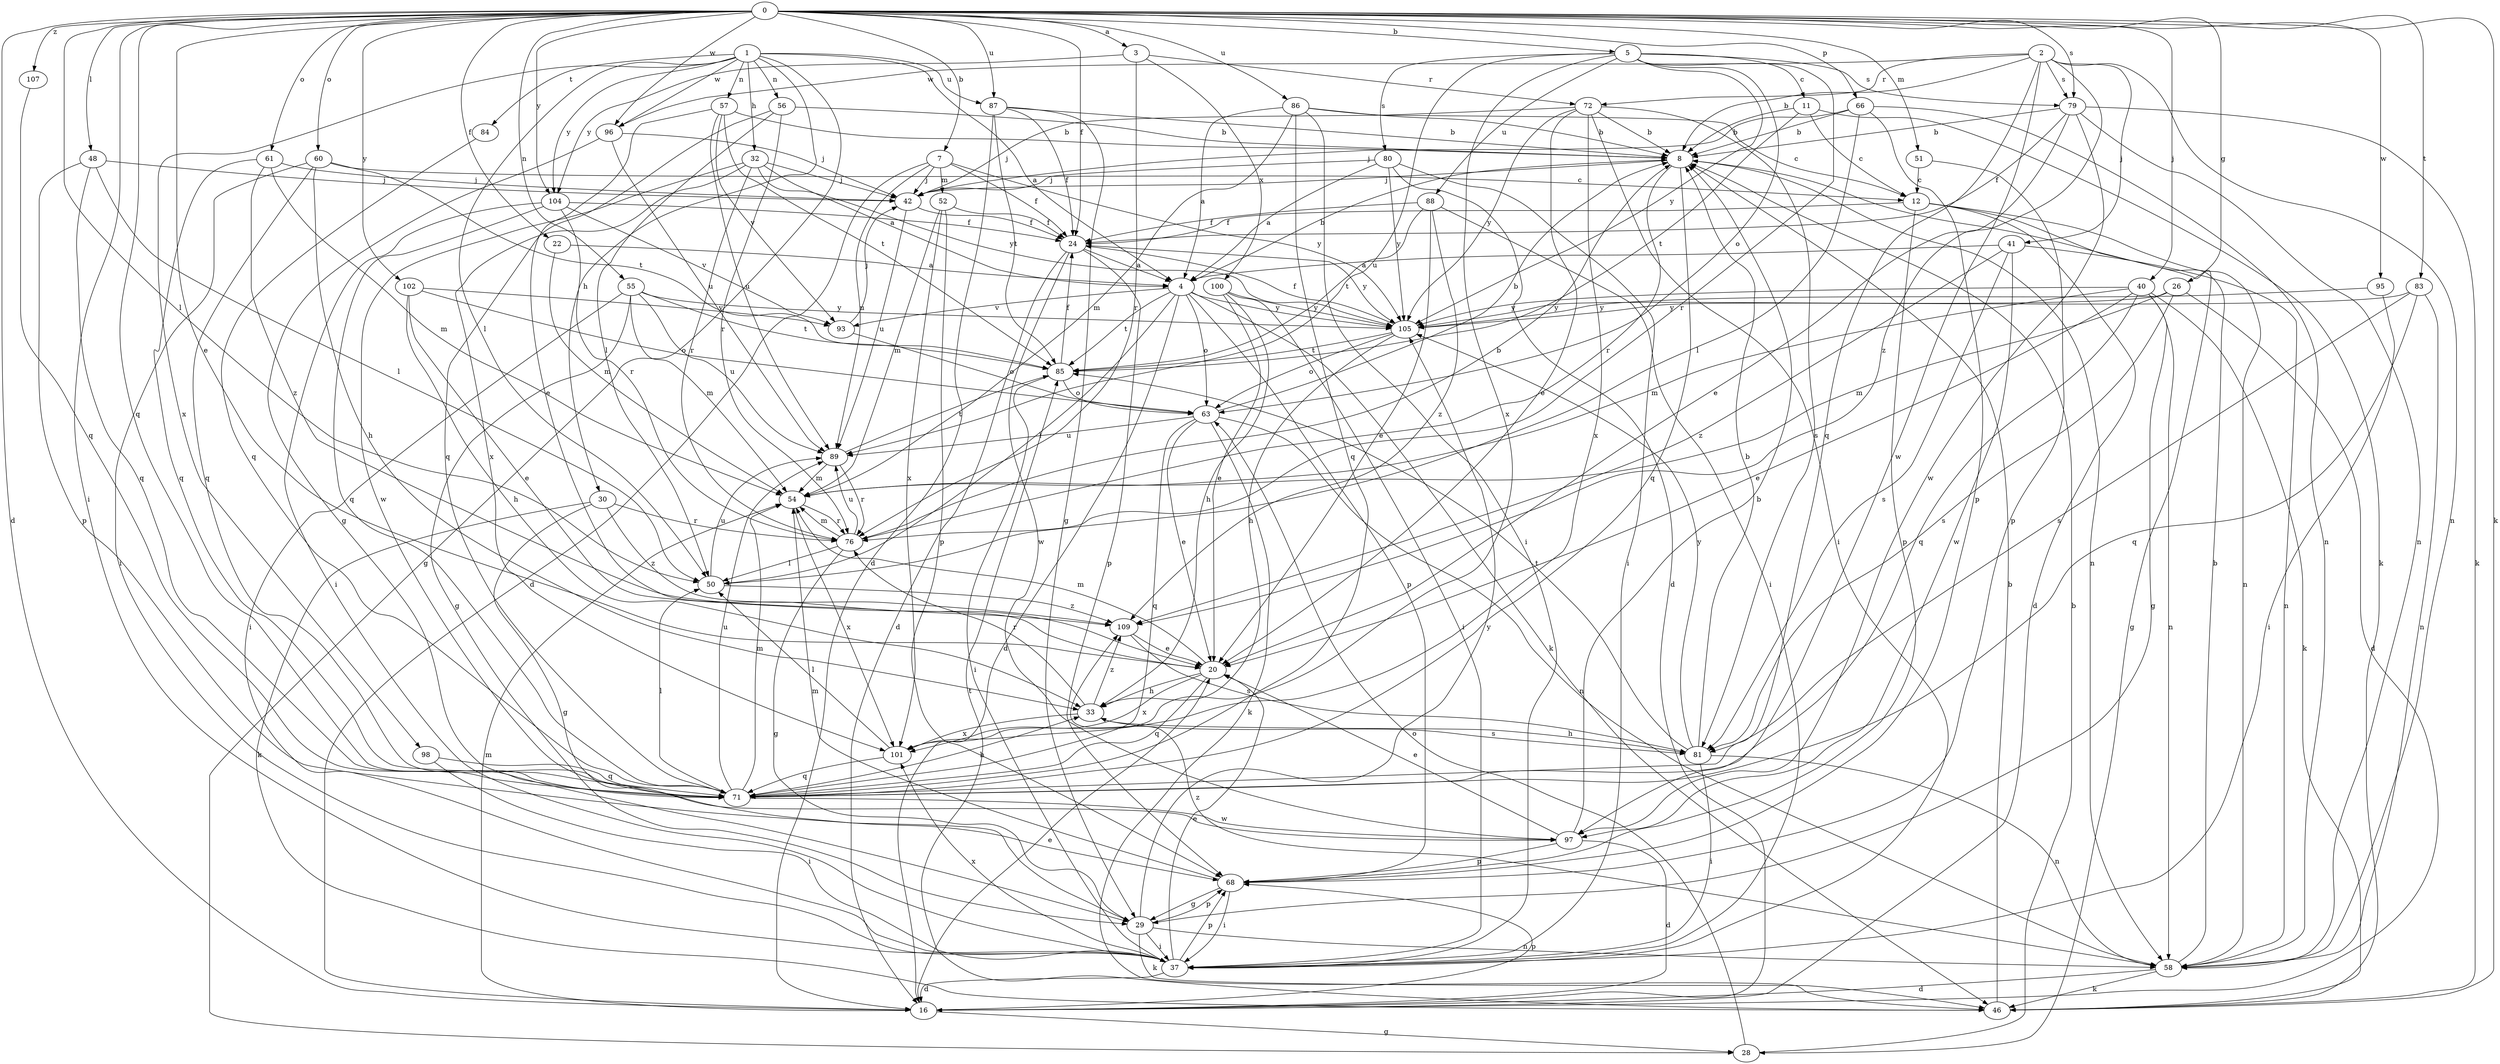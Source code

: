 strict digraph  {
0;
1;
2;
3;
4;
5;
7;
8;
11;
12;
16;
20;
22;
24;
26;
28;
29;
30;
32;
33;
37;
40;
41;
42;
46;
48;
50;
51;
52;
54;
55;
56;
57;
58;
60;
61;
63;
66;
68;
71;
72;
76;
79;
80;
81;
83;
84;
85;
86;
87;
88;
89;
93;
95;
96;
97;
98;
100;
101;
102;
104;
105;
107;
109;
0 -> 3  [label=a];
0 -> 5  [label=b];
0 -> 7  [label=b];
0 -> 16  [label=d];
0 -> 20  [label=e];
0 -> 22  [label=f];
0 -> 24  [label=f];
0 -> 26  [label=g];
0 -> 37  [label=i];
0 -> 40  [label=j];
0 -> 46  [label=k];
0 -> 48  [label=l];
0 -> 50  [label=l];
0 -> 51  [label=m];
0 -> 55  [label=n];
0 -> 60  [label=o];
0 -> 61  [label=o];
0 -> 66  [label=p];
0 -> 71  [label=q];
0 -> 79  [label=s];
0 -> 83  [label=t];
0 -> 86  [label=u];
0 -> 87  [label=u];
0 -> 95  [label=w];
0 -> 96  [label=w];
0 -> 102  [label=y];
0 -> 104  [label=y];
0 -> 107  [label=z];
1 -> 4  [label=a];
1 -> 28  [label=g];
1 -> 30  [label=h];
1 -> 32  [label=h];
1 -> 50  [label=l];
1 -> 56  [label=n];
1 -> 57  [label=n];
1 -> 84  [label=t];
1 -> 87  [label=u];
1 -> 96  [label=w];
1 -> 98  [label=x];
1 -> 104  [label=y];
2 -> 8  [label=b];
2 -> 41  [label=j];
2 -> 58  [label=n];
2 -> 71  [label=q];
2 -> 72  [label=r];
2 -> 79  [label=s];
2 -> 96  [label=w];
2 -> 97  [label=w];
2 -> 109  [label=z];
3 -> 72  [label=r];
3 -> 76  [label=r];
3 -> 100  [label=x];
3 -> 104  [label=y];
4 -> 8  [label=b];
4 -> 16  [label=d];
4 -> 46  [label=k];
4 -> 50  [label=l];
4 -> 63  [label=o];
4 -> 68  [label=p];
4 -> 85  [label=t];
4 -> 93  [label=v];
4 -> 105  [label=y];
5 -> 11  [label=c];
5 -> 63  [label=o];
5 -> 76  [label=r];
5 -> 79  [label=s];
5 -> 80  [label=s];
5 -> 88  [label=u];
5 -> 89  [label=u];
5 -> 101  [label=x];
5 -> 105  [label=y];
7 -> 16  [label=d];
7 -> 24  [label=f];
7 -> 42  [label=j];
7 -> 52  [label=m];
7 -> 89  [label=u];
7 -> 105  [label=y];
8 -> 42  [label=j];
8 -> 58  [label=n];
8 -> 71  [label=q];
8 -> 76  [label=r];
11 -> 8  [label=b];
11 -> 12  [label=c];
11 -> 46  [label=k];
11 -> 85  [label=t];
12 -> 16  [label=d];
12 -> 24  [label=f];
12 -> 28  [label=g];
12 -> 58  [label=n];
12 -> 68  [label=p];
16 -> 20  [label=e];
16 -> 28  [label=g];
16 -> 54  [label=m];
16 -> 68  [label=p];
20 -> 33  [label=h];
20 -> 54  [label=m];
20 -> 71  [label=q];
20 -> 101  [label=x];
22 -> 4  [label=a];
22 -> 54  [label=m];
24 -> 4  [label=a];
24 -> 16  [label=d];
24 -> 68  [label=p];
24 -> 97  [label=w];
24 -> 105  [label=y];
26 -> 16  [label=d];
26 -> 54  [label=m];
26 -> 81  [label=s];
26 -> 105  [label=y];
28 -> 8  [label=b];
28 -> 63  [label=o];
29 -> 37  [label=i];
29 -> 46  [label=k];
29 -> 58  [label=n];
29 -> 68  [label=p];
29 -> 105  [label=y];
30 -> 29  [label=g];
30 -> 46  [label=k];
30 -> 76  [label=r];
30 -> 109  [label=z];
32 -> 4  [label=a];
32 -> 42  [label=j];
32 -> 76  [label=r];
32 -> 97  [label=w];
32 -> 101  [label=x];
32 -> 105  [label=y];
33 -> 76  [label=r];
33 -> 81  [label=s];
33 -> 101  [label=x];
33 -> 109  [label=z];
37 -> 16  [label=d];
37 -> 20  [label=e];
37 -> 68  [label=p];
37 -> 101  [label=x];
40 -> 20  [label=e];
40 -> 29  [label=g];
40 -> 46  [label=k];
40 -> 54  [label=m];
40 -> 58  [label=n];
40 -> 71  [label=q];
40 -> 105  [label=y];
41 -> 4  [label=a];
41 -> 58  [label=n];
41 -> 81  [label=s];
41 -> 97  [label=w];
41 -> 109  [label=z];
42 -> 24  [label=f];
42 -> 89  [label=u];
46 -> 8  [label=b];
46 -> 85  [label=t];
48 -> 42  [label=j];
48 -> 50  [label=l];
48 -> 68  [label=p];
48 -> 71  [label=q];
50 -> 89  [label=u];
50 -> 109  [label=z];
51 -> 12  [label=c];
51 -> 68  [label=p];
52 -> 24  [label=f];
52 -> 54  [label=m];
52 -> 68  [label=p];
52 -> 101  [label=x];
54 -> 76  [label=r];
54 -> 101  [label=x];
55 -> 29  [label=g];
55 -> 37  [label=i];
55 -> 54  [label=m];
55 -> 85  [label=t];
55 -> 89  [label=u];
55 -> 105  [label=y];
56 -> 8  [label=b];
56 -> 50  [label=l];
56 -> 71  [label=q];
56 -> 76  [label=r];
57 -> 8  [label=b];
57 -> 20  [label=e];
57 -> 85  [label=t];
57 -> 89  [label=u];
57 -> 93  [label=v];
58 -> 8  [label=b];
58 -> 16  [label=d];
58 -> 46  [label=k];
58 -> 109  [label=z];
60 -> 12  [label=c];
60 -> 33  [label=h];
60 -> 37  [label=i];
60 -> 71  [label=q];
60 -> 85  [label=t];
61 -> 42  [label=j];
61 -> 54  [label=m];
61 -> 71  [label=q];
61 -> 109  [label=z];
63 -> 8  [label=b];
63 -> 20  [label=e];
63 -> 46  [label=k];
63 -> 58  [label=n];
63 -> 71  [label=q];
63 -> 89  [label=u];
66 -> 8  [label=b];
66 -> 42  [label=j];
66 -> 50  [label=l];
66 -> 58  [label=n];
66 -> 68  [label=p];
68 -> 29  [label=g];
68 -> 37  [label=i];
68 -> 54  [label=m];
71 -> 33  [label=h];
71 -> 50  [label=l];
71 -> 54  [label=m];
71 -> 89  [label=u];
71 -> 97  [label=w];
72 -> 8  [label=b];
72 -> 20  [label=e];
72 -> 37  [label=i];
72 -> 42  [label=j];
72 -> 81  [label=s];
72 -> 101  [label=x];
72 -> 105  [label=y];
76 -> 8  [label=b];
76 -> 29  [label=g];
76 -> 50  [label=l];
76 -> 54  [label=m];
76 -> 89  [label=u];
79 -> 8  [label=b];
79 -> 20  [label=e];
79 -> 24  [label=f];
79 -> 46  [label=k];
79 -> 58  [label=n];
79 -> 97  [label=w];
80 -> 4  [label=a];
80 -> 16  [label=d];
80 -> 37  [label=i];
80 -> 42  [label=j];
80 -> 105  [label=y];
81 -> 8  [label=b];
81 -> 33  [label=h];
81 -> 37  [label=i];
81 -> 58  [label=n];
81 -> 85  [label=t];
81 -> 105  [label=y];
83 -> 58  [label=n];
83 -> 71  [label=q];
83 -> 81  [label=s];
83 -> 105  [label=y];
84 -> 71  [label=q];
85 -> 24  [label=f];
85 -> 37  [label=i];
85 -> 63  [label=o];
86 -> 4  [label=a];
86 -> 8  [label=b];
86 -> 12  [label=c];
86 -> 37  [label=i];
86 -> 54  [label=m];
86 -> 71  [label=q];
87 -> 8  [label=b];
87 -> 16  [label=d];
87 -> 24  [label=f];
87 -> 29  [label=g];
87 -> 85  [label=t];
88 -> 20  [label=e];
88 -> 24  [label=f];
88 -> 37  [label=i];
88 -> 85  [label=t];
88 -> 109  [label=z];
89 -> 54  [label=m];
89 -> 76  [label=r];
89 -> 85  [label=t];
93 -> 42  [label=j];
93 -> 63  [label=o];
95 -> 37  [label=i];
95 -> 105  [label=y];
96 -> 29  [label=g];
96 -> 42  [label=j];
96 -> 89  [label=u];
97 -> 8  [label=b];
97 -> 16  [label=d];
97 -> 20  [label=e];
97 -> 68  [label=p];
98 -> 37  [label=i];
98 -> 71  [label=q];
100 -> 20  [label=e];
100 -> 33  [label=h];
100 -> 37  [label=i];
100 -> 105  [label=y];
101 -> 50  [label=l];
101 -> 71  [label=q];
102 -> 20  [label=e];
102 -> 33  [label=h];
102 -> 63  [label=o];
102 -> 93  [label=v];
104 -> 24  [label=f];
104 -> 37  [label=i];
104 -> 71  [label=q];
104 -> 76  [label=r];
104 -> 93  [label=v];
105 -> 24  [label=f];
105 -> 33  [label=h];
105 -> 63  [label=o];
105 -> 85  [label=t];
107 -> 71  [label=q];
109 -> 20  [label=e];
109 -> 81  [label=s];
}
